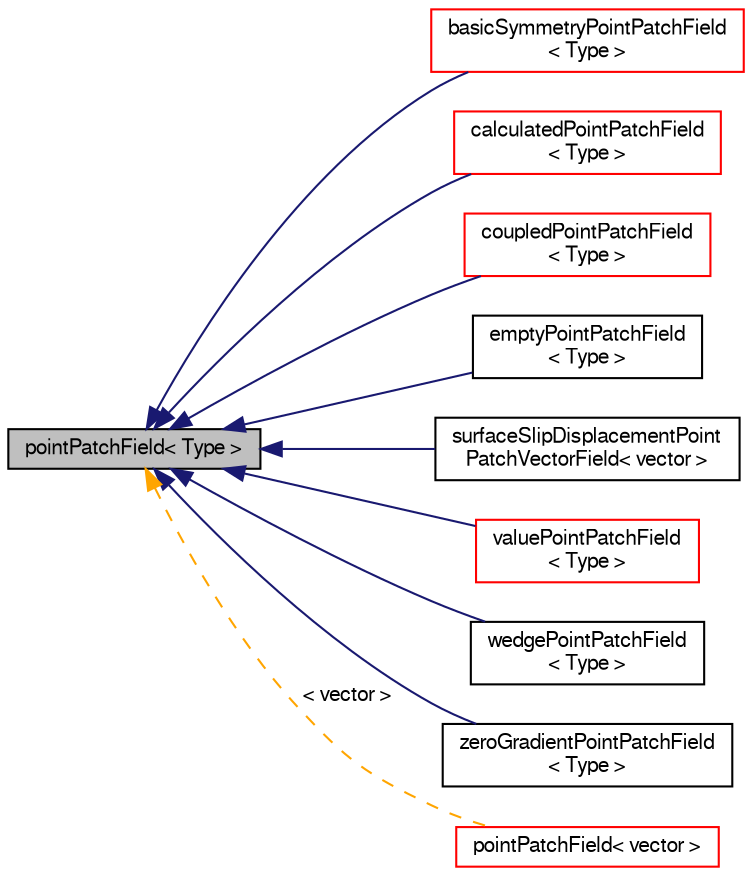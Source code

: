 digraph "pointPatchField&lt; Type &gt;"
{
  bgcolor="transparent";
  edge [fontname="FreeSans",fontsize="10",labelfontname="FreeSans",labelfontsize="10"];
  node [fontname="FreeSans",fontsize="10",shape=record];
  rankdir="LR";
  Node0 [label="pointPatchField\< Type \>",height=0.2,width=0.4,color="black", fillcolor="grey75", style="filled", fontcolor="black"];
  Node0 -> Node1 [dir="back",color="midnightblue",fontsize="10",style="solid",fontname="FreeSans"];
  Node1 [label="basicSymmetryPointPatchField\l\< Type \>",height=0.2,width=0.4,color="red",URL="$a26558.html",tooltip="A Symmetry boundary condition for pointField. "];
  Node0 -> Node6 [dir="back",color="midnightblue",fontsize="10",style="solid",fontname="FreeSans"];
  Node6 [label="calculatedPointPatchField\l\< Type \>",height=0.2,width=0.4,color="red",URL="$a26562.html",tooltip="A calculated boundary condition for pointField. "];
  Node0 -> Node8 [dir="back",color="midnightblue",fontsize="10",style="solid",fontname="FreeSans"];
  Node8 [label="coupledPointPatchField\l\< Type \>",height=0.2,width=0.4,color="red",URL="$a26566.html",tooltip="A Coupled boundary condition for pointField. "];
  Node0 -> Node16 [dir="back",color="midnightblue",fontsize="10",style="solid",fontname="FreeSans"];
  Node16 [label="emptyPointPatchField\l\< Type \>",height=0.2,width=0.4,color="black",URL="$a26590.html",tooltip="An empty boundary condition for pointField. "];
  Node0 -> Node17 [dir="back",color="midnightblue",fontsize="10",style="solid",fontname="FreeSans"];
  Node17 [label="surfaceSlipDisplacementPoint\lPatchVectorField\< vector \>",height=0.2,width=0.4,color="black",URL="$a23414.html",tooltip="Displacement follows a triSurface. Use in a displacementMotionSolver as a bc on the pointDisplacement..."];
  Node0 -> Node18 [dir="back",color="midnightblue",fontsize="10",style="solid",fontname="FreeSans"];
  Node18 [label="valuePointPatchField\l\< Type \>",height=0.2,width=0.4,color="red",URL="$a26574.html",tooltip="Foam::valuePointPatchField. "];
  Node0 -> Node35 [dir="back",color="midnightblue",fontsize="10",style="solid",fontname="FreeSans"];
  Node35 [label="wedgePointPatchField\l\< Type \>",height=0.2,width=0.4,color="black",URL="$a26614.html",tooltip="Wedge front and back plane patch field. "];
  Node0 -> Node36 [dir="back",color="midnightblue",fontsize="10",style="solid",fontname="FreeSans"];
  Node36 [label="zeroGradientPointPatchField\l\< Type \>",height=0.2,width=0.4,color="black",URL="$a26578.html",tooltip="Foam::zeroGradientPointPatchField. "];
  Node0 -> Node37 [dir="back",color="orange",fontsize="10",style="dashed",label=" \< vector \>" ,fontname="FreeSans"];
  Node37 [label="pointPatchField\< vector \>",height=0.2,width=0.4,color="red",URL="$a22946.html"];
}
